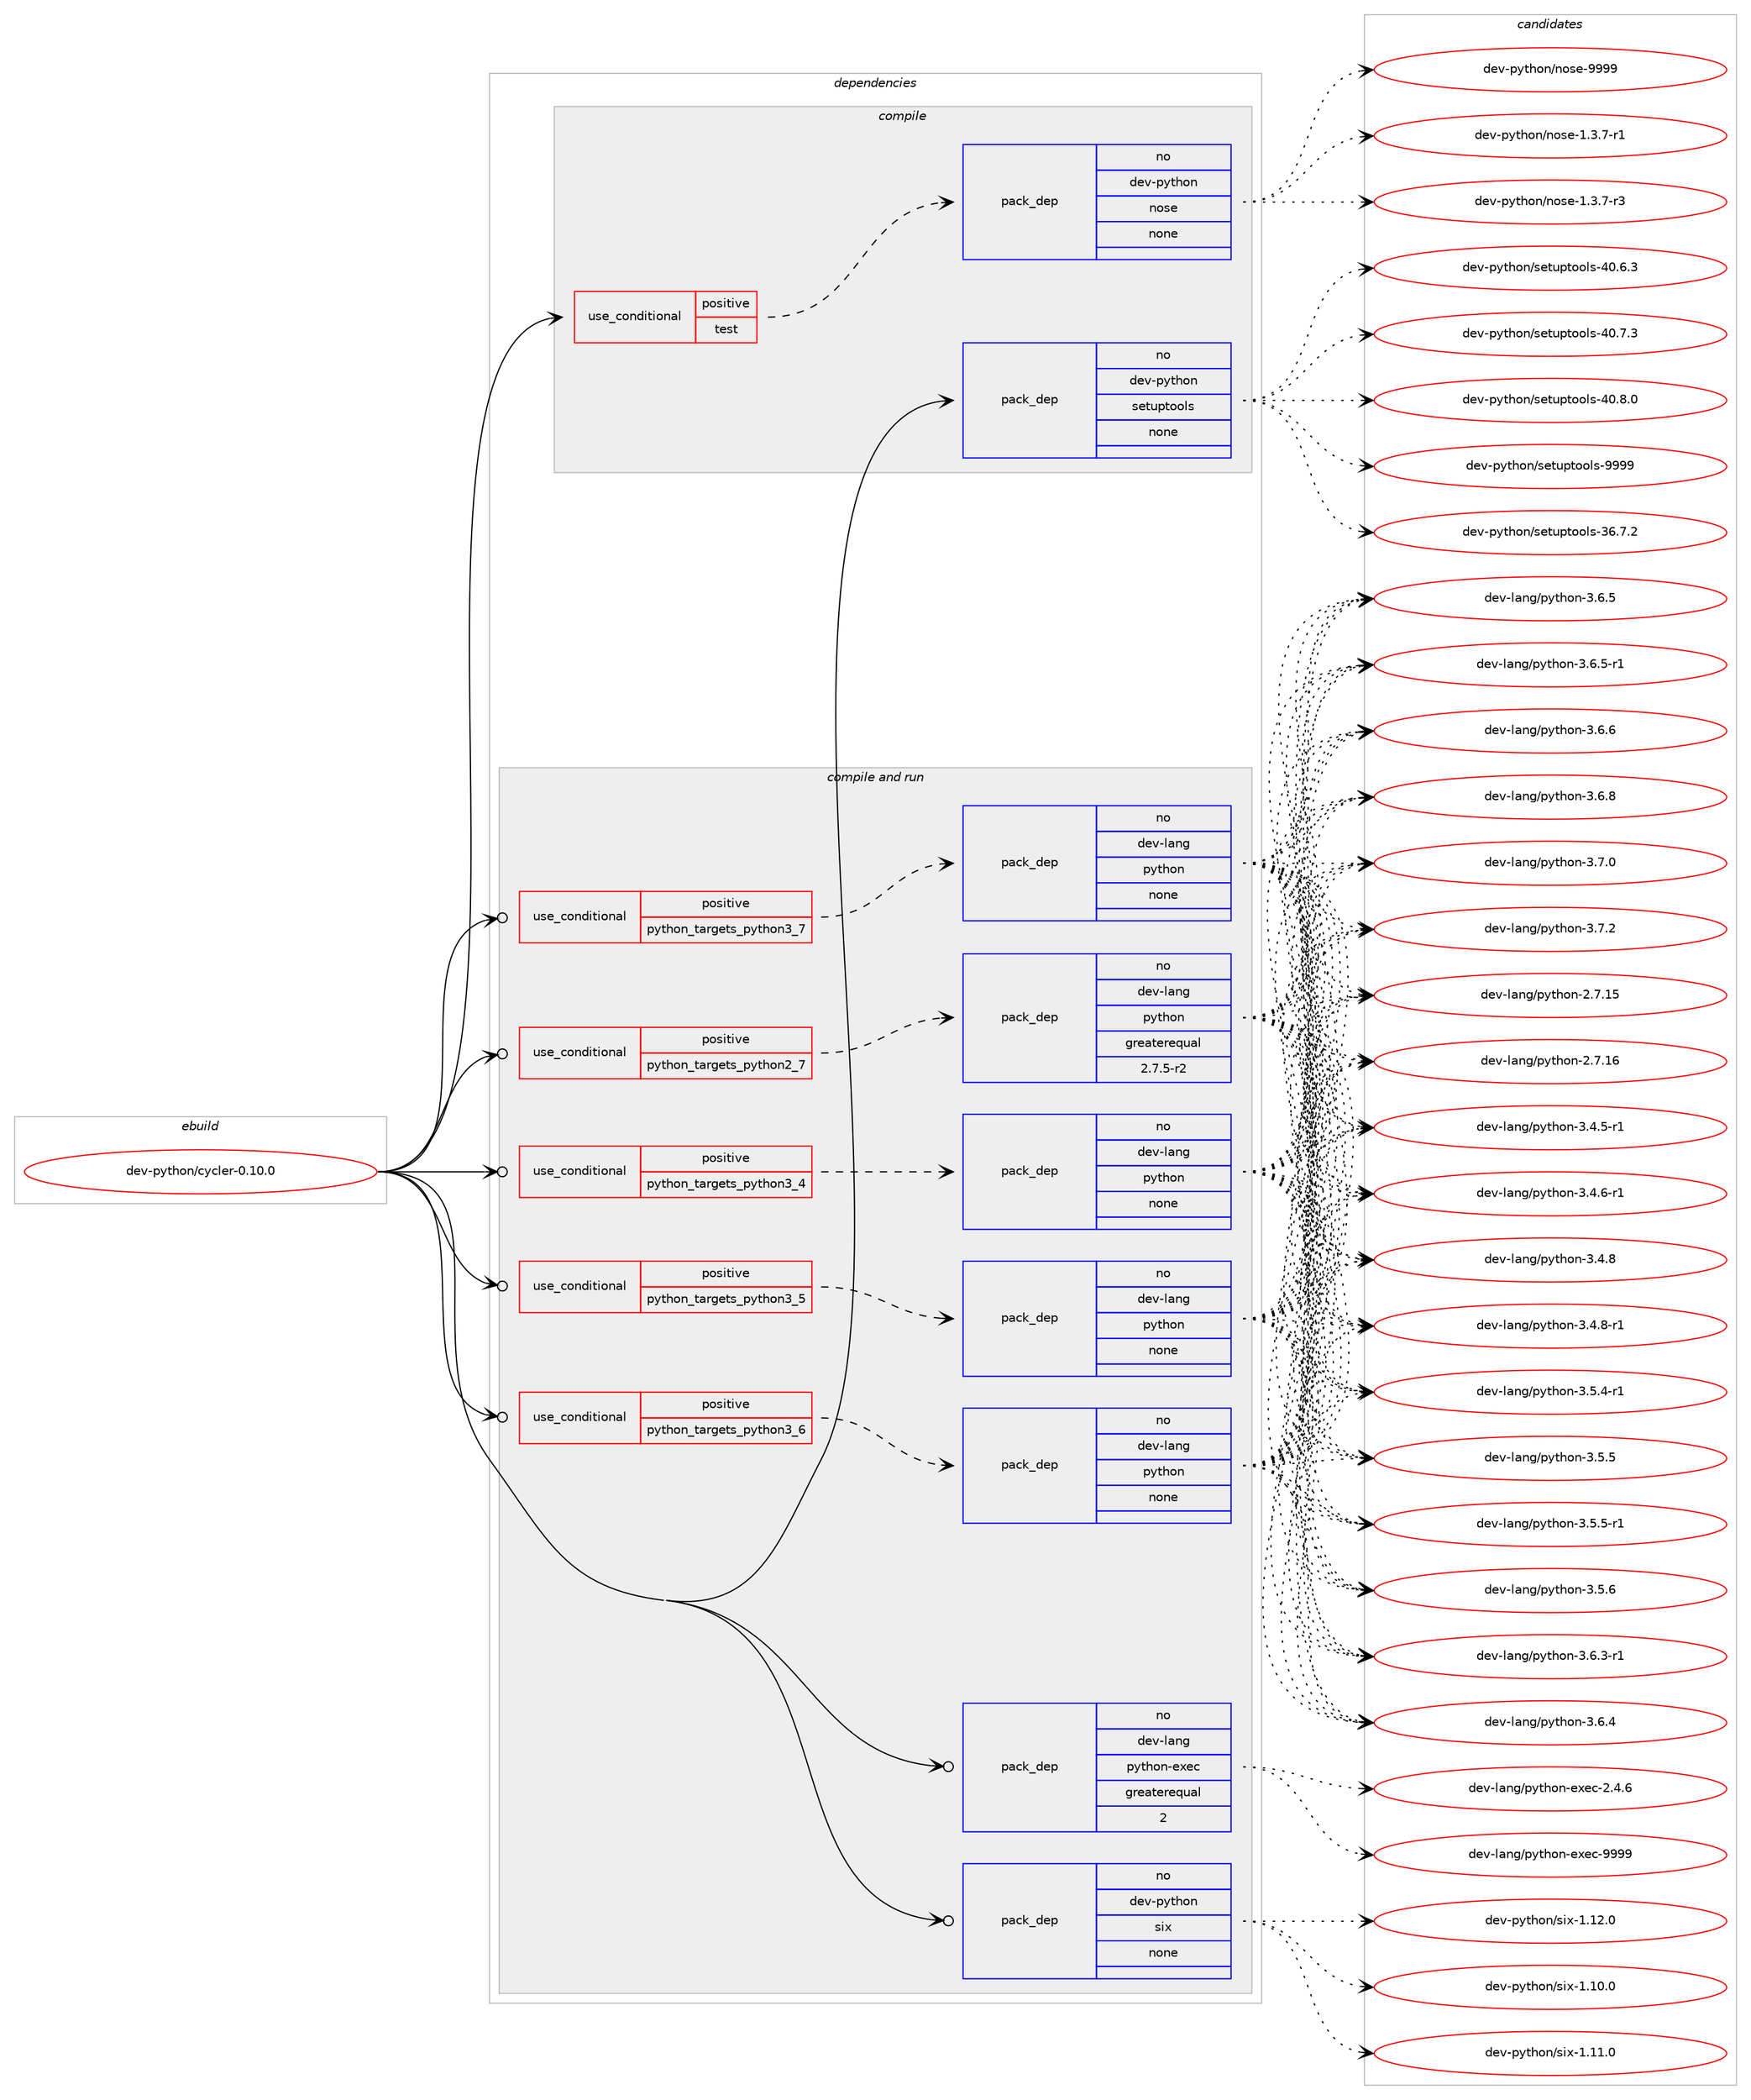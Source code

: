 digraph prolog {

# *************
# Graph options
# *************

newrank=true;
concentrate=true;
compound=true;
graph [rankdir=LR,fontname=Helvetica,fontsize=10,ranksep=1.5];#, ranksep=2.5, nodesep=0.2];
edge  [arrowhead=vee];
node  [fontname=Helvetica,fontsize=10];

# **********
# The ebuild
# **********

subgraph cluster_leftcol {
color=gray;
rank=same;
label=<<i>ebuild</i>>;
id [label="dev-python/cycler-0.10.0", color=red, width=4, href="../dev-python/cycler-0.10.0.svg"];
}

# ****************
# The dependencies
# ****************

subgraph cluster_midcol {
color=gray;
label=<<i>dependencies</i>>;
subgraph cluster_compile {
fillcolor="#eeeeee";
style=filled;
label=<<i>compile</i>>;
subgraph cond372988 {
dependency1405037 [label=<<TABLE BORDER="0" CELLBORDER="1" CELLSPACING="0" CELLPADDING="4"><TR><TD ROWSPAN="3" CELLPADDING="10">use_conditional</TD></TR><TR><TD>positive</TD></TR><TR><TD>test</TD></TR></TABLE>>, shape=none, color=red];
subgraph pack1008804 {
dependency1405038 [label=<<TABLE BORDER="0" CELLBORDER="1" CELLSPACING="0" CELLPADDING="4" WIDTH="220"><TR><TD ROWSPAN="6" CELLPADDING="30">pack_dep</TD></TR><TR><TD WIDTH="110">no</TD></TR><TR><TD>dev-python</TD></TR><TR><TD>nose</TD></TR><TR><TD>none</TD></TR><TR><TD></TD></TR></TABLE>>, shape=none, color=blue];
}
dependency1405037:e -> dependency1405038:w [weight=20,style="dashed",arrowhead="vee"];
}
id:e -> dependency1405037:w [weight=20,style="solid",arrowhead="vee"];
subgraph pack1008805 {
dependency1405039 [label=<<TABLE BORDER="0" CELLBORDER="1" CELLSPACING="0" CELLPADDING="4" WIDTH="220"><TR><TD ROWSPAN="6" CELLPADDING="30">pack_dep</TD></TR><TR><TD WIDTH="110">no</TD></TR><TR><TD>dev-python</TD></TR><TR><TD>setuptools</TD></TR><TR><TD>none</TD></TR><TR><TD></TD></TR></TABLE>>, shape=none, color=blue];
}
id:e -> dependency1405039:w [weight=20,style="solid",arrowhead="vee"];
}
subgraph cluster_compileandrun {
fillcolor="#eeeeee";
style=filled;
label=<<i>compile and run</i>>;
subgraph cond372989 {
dependency1405040 [label=<<TABLE BORDER="0" CELLBORDER="1" CELLSPACING="0" CELLPADDING="4"><TR><TD ROWSPAN="3" CELLPADDING="10">use_conditional</TD></TR><TR><TD>positive</TD></TR><TR><TD>python_targets_python2_7</TD></TR></TABLE>>, shape=none, color=red];
subgraph pack1008806 {
dependency1405041 [label=<<TABLE BORDER="0" CELLBORDER="1" CELLSPACING="0" CELLPADDING="4" WIDTH="220"><TR><TD ROWSPAN="6" CELLPADDING="30">pack_dep</TD></TR><TR><TD WIDTH="110">no</TD></TR><TR><TD>dev-lang</TD></TR><TR><TD>python</TD></TR><TR><TD>greaterequal</TD></TR><TR><TD>2.7.5-r2</TD></TR></TABLE>>, shape=none, color=blue];
}
dependency1405040:e -> dependency1405041:w [weight=20,style="dashed",arrowhead="vee"];
}
id:e -> dependency1405040:w [weight=20,style="solid",arrowhead="odotvee"];
subgraph cond372990 {
dependency1405042 [label=<<TABLE BORDER="0" CELLBORDER="1" CELLSPACING="0" CELLPADDING="4"><TR><TD ROWSPAN="3" CELLPADDING="10">use_conditional</TD></TR><TR><TD>positive</TD></TR><TR><TD>python_targets_python3_4</TD></TR></TABLE>>, shape=none, color=red];
subgraph pack1008807 {
dependency1405043 [label=<<TABLE BORDER="0" CELLBORDER="1" CELLSPACING="0" CELLPADDING="4" WIDTH="220"><TR><TD ROWSPAN="6" CELLPADDING="30">pack_dep</TD></TR><TR><TD WIDTH="110">no</TD></TR><TR><TD>dev-lang</TD></TR><TR><TD>python</TD></TR><TR><TD>none</TD></TR><TR><TD></TD></TR></TABLE>>, shape=none, color=blue];
}
dependency1405042:e -> dependency1405043:w [weight=20,style="dashed",arrowhead="vee"];
}
id:e -> dependency1405042:w [weight=20,style="solid",arrowhead="odotvee"];
subgraph cond372991 {
dependency1405044 [label=<<TABLE BORDER="0" CELLBORDER="1" CELLSPACING="0" CELLPADDING="4"><TR><TD ROWSPAN="3" CELLPADDING="10">use_conditional</TD></TR><TR><TD>positive</TD></TR><TR><TD>python_targets_python3_5</TD></TR></TABLE>>, shape=none, color=red];
subgraph pack1008808 {
dependency1405045 [label=<<TABLE BORDER="0" CELLBORDER="1" CELLSPACING="0" CELLPADDING="4" WIDTH="220"><TR><TD ROWSPAN="6" CELLPADDING="30">pack_dep</TD></TR><TR><TD WIDTH="110">no</TD></TR><TR><TD>dev-lang</TD></TR><TR><TD>python</TD></TR><TR><TD>none</TD></TR><TR><TD></TD></TR></TABLE>>, shape=none, color=blue];
}
dependency1405044:e -> dependency1405045:w [weight=20,style="dashed",arrowhead="vee"];
}
id:e -> dependency1405044:w [weight=20,style="solid",arrowhead="odotvee"];
subgraph cond372992 {
dependency1405046 [label=<<TABLE BORDER="0" CELLBORDER="1" CELLSPACING="0" CELLPADDING="4"><TR><TD ROWSPAN="3" CELLPADDING="10">use_conditional</TD></TR><TR><TD>positive</TD></TR><TR><TD>python_targets_python3_6</TD></TR></TABLE>>, shape=none, color=red];
subgraph pack1008809 {
dependency1405047 [label=<<TABLE BORDER="0" CELLBORDER="1" CELLSPACING="0" CELLPADDING="4" WIDTH="220"><TR><TD ROWSPAN="6" CELLPADDING="30">pack_dep</TD></TR><TR><TD WIDTH="110">no</TD></TR><TR><TD>dev-lang</TD></TR><TR><TD>python</TD></TR><TR><TD>none</TD></TR><TR><TD></TD></TR></TABLE>>, shape=none, color=blue];
}
dependency1405046:e -> dependency1405047:w [weight=20,style="dashed",arrowhead="vee"];
}
id:e -> dependency1405046:w [weight=20,style="solid",arrowhead="odotvee"];
subgraph cond372993 {
dependency1405048 [label=<<TABLE BORDER="0" CELLBORDER="1" CELLSPACING="0" CELLPADDING="4"><TR><TD ROWSPAN="3" CELLPADDING="10">use_conditional</TD></TR><TR><TD>positive</TD></TR><TR><TD>python_targets_python3_7</TD></TR></TABLE>>, shape=none, color=red];
subgraph pack1008810 {
dependency1405049 [label=<<TABLE BORDER="0" CELLBORDER="1" CELLSPACING="0" CELLPADDING="4" WIDTH="220"><TR><TD ROWSPAN="6" CELLPADDING="30">pack_dep</TD></TR><TR><TD WIDTH="110">no</TD></TR><TR><TD>dev-lang</TD></TR><TR><TD>python</TD></TR><TR><TD>none</TD></TR><TR><TD></TD></TR></TABLE>>, shape=none, color=blue];
}
dependency1405048:e -> dependency1405049:w [weight=20,style="dashed",arrowhead="vee"];
}
id:e -> dependency1405048:w [weight=20,style="solid",arrowhead="odotvee"];
subgraph pack1008811 {
dependency1405050 [label=<<TABLE BORDER="0" CELLBORDER="1" CELLSPACING="0" CELLPADDING="4" WIDTH="220"><TR><TD ROWSPAN="6" CELLPADDING="30">pack_dep</TD></TR><TR><TD WIDTH="110">no</TD></TR><TR><TD>dev-lang</TD></TR><TR><TD>python-exec</TD></TR><TR><TD>greaterequal</TD></TR><TR><TD>2</TD></TR></TABLE>>, shape=none, color=blue];
}
id:e -> dependency1405050:w [weight=20,style="solid",arrowhead="odotvee"];
subgraph pack1008812 {
dependency1405051 [label=<<TABLE BORDER="0" CELLBORDER="1" CELLSPACING="0" CELLPADDING="4" WIDTH="220"><TR><TD ROWSPAN="6" CELLPADDING="30">pack_dep</TD></TR><TR><TD WIDTH="110">no</TD></TR><TR><TD>dev-python</TD></TR><TR><TD>six</TD></TR><TR><TD>none</TD></TR><TR><TD></TD></TR></TABLE>>, shape=none, color=blue];
}
id:e -> dependency1405051:w [weight=20,style="solid",arrowhead="odotvee"];
}
subgraph cluster_run {
fillcolor="#eeeeee";
style=filled;
label=<<i>run</i>>;
}
}

# **************
# The candidates
# **************

subgraph cluster_choices {
rank=same;
color=gray;
label=<<i>candidates</i>>;

subgraph choice1008804 {
color=black;
nodesep=1;
choice10010111845112121116104111110471101111151014549465146554511449 [label="dev-python/nose-1.3.7-r1", color=red, width=4,href="../dev-python/nose-1.3.7-r1.svg"];
choice10010111845112121116104111110471101111151014549465146554511451 [label="dev-python/nose-1.3.7-r3", color=red, width=4,href="../dev-python/nose-1.3.7-r3.svg"];
choice10010111845112121116104111110471101111151014557575757 [label="dev-python/nose-9999", color=red, width=4,href="../dev-python/nose-9999.svg"];
dependency1405038:e -> choice10010111845112121116104111110471101111151014549465146554511449:w [style=dotted,weight="100"];
dependency1405038:e -> choice10010111845112121116104111110471101111151014549465146554511451:w [style=dotted,weight="100"];
dependency1405038:e -> choice10010111845112121116104111110471101111151014557575757:w [style=dotted,weight="100"];
}
subgraph choice1008805 {
color=black;
nodesep=1;
choice100101118451121211161041111104711510111611711211611111110811545515446554650 [label="dev-python/setuptools-36.7.2", color=red, width=4,href="../dev-python/setuptools-36.7.2.svg"];
choice100101118451121211161041111104711510111611711211611111110811545524846544651 [label="dev-python/setuptools-40.6.3", color=red, width=4,href="../dev-python/setuptools-40.6.3.svg"];
choice100101118451121211161041111104711510111611711211611111110811545524846554651 [label="dev-python/setuptools-40.7.3", color=red, width=4,href="../dev-python/setuptools-40.7.3.svg"];
choice100101118451121211161041111104711510111611711211611111110811545524846564648 [label="dev-python/setuptools-40.8.0", color=red, width=4,href="../dev-python/setuptools-40.8.0.svg"];
choice10010111845112121116104111110471151011161171121161111111081154557575757 [label="dev-python/setuptools-9999", color=red, width=4,href="../dev-python/setuptools-9999.svg"];
dependency1405039:e -> choice100101118451121211161041111104711510111611711211611111110811545515446554650:w [style=dotted,weight="100"];
dependency1405039:e -> choice100101118451121211161041111104711510111611711211611111110811545524846544651:w [style=dotted,weight="100"];
dependency1405039:e -> choice100101118451121211161041111104711510111611711211611111110811545524846554651:w [style=dotted,weight="100"];
dependency1405039:e -> choice100101118451121211161041111104711510111611711211611111110811545524846564648:w [style=dotted,weight="100"];
dependency1405039:e -> choice10010111845112121116104111110471151011161171121161111111081154557575757:w [style=dotted,weight="100"];
}
subgraph choice1008806 {
color=black;
nodesep=1;
choice10010111845108971101034711212111610411111045504655464953 [label="dev-lang/python-2.7.15", color=red, width=4,href="../dev-lang/python-2.7.15.svg"];
choice10010111845108971101034711212111610411111045504655464954 [label="dev-lang/python-2.7.16", color=red, width=4,href="../dev-lang/python-2.7.16.svg"];
choice1001011184510897110103471121211161041111104551465246534511449 [label="dev-lang/python-3.4.5-r1", color=red, width=4,href="../dev-lang/python-3.4.5-r1.svg"];
choice1001011184510897110103471121211161041111104551465246544511449 [label="dev-lang/python-3.4.6-r1", color=red, width=4,href="../dev-lang/python-3.4.6-r1.svg"];
choice100101118451089711010347112121116104111110455146524656 [label="dev-lang/python-3.4.8", color=red, width=4,href="../dev-lang/python-3.4.8.svg"];
choice1001011184510897110103471121211161041111104551465246564511449 [label="dev-lang/python-3.4.8-r1", color=red, width=4,href="../dev-lang/python-3.4.8-r1.svg"];
choice1001011184510897110103471121211161041111104551465346524511449 [label="dev-lang/python-3.5.4-r1", color=red, width=4,href="../dev-lang/python-3.5.4-r1.svg"];
choice100101118451089711010347112121116104111110455146534653 [label="dev-lang/python-3.5.5", color=red, width=4,href="../dev-lang/python-3.5.5.svg"];
choice1001011184510897110103471121211161041111104551465346534511449 [label="dev-lang/python-3.5.5-r1", color=red, width=4,href="../dev-lang/python-3.5.5-r1.svg"];
choice100101118451089711010347112121116104111110455146534654 [label="dev-lang/python-3.5.6", color=red, width=4,href="../dev-lang/python-3.5.6.svg"];
choice1001011184510897110103471121211161041111104551465446514511449 [label="dev-lang/python-3.6.3-r1", color=red, width=4,href="../dev-lang/python-3.6.3-r1.svg"];
choice100101118451089711010347112121116104111110455146544652 [label="dev-lang/python-3.6.4", color=red, width=4,href="../dev-lang/python-3.6.4.svg"];
choice100101118451089711010347112121116104111110455146544653 [label="dev-lang/python-3.6.5", color=red, width=4,href="../dev-lang/python-3.6.5.svg"];
choice1001011184510897110103471121211161041111104551465446534511449 [label="dev-lang/python-3.6.5-r1", color=red, width=4,href="../dev-lang/python-3.6.5-r1.svg"];
choice100101118451089711010347112121116104111110455146544654 [label="dev-lang/python-3.6.6", color=red, width=4,href="../dev-lang/python-3.6.6.svg"];
choice100101118451089711010347112121116104111110455146544656 [label="dev-lang/python-3.6.8", color=red, width=4,href="../dev-lang/python-3.6.8.svg"];
choice100101118451089711010347112121116104111110455146554648 [label="dev-lang/python-3.7.0", color=red, width=4,href="../dev-lang/python-3.7.0.svg"];
choice100101118451089711010347112121116104111110455146554650 [label="dev-lang/python-3.7.2", color=red, width=4,href="../dev-lang/python-3.7.2.svg"];
dependency1405041:e -> choice10010111845108971101034711212111610411111045504655464953:w [style=dotted,weight="100"];
dependency1405041:e -> choice10010111845108971101034711212111610411111045504655464954:w [style=dotted,weight="100"];
dependency1405041:e -> choice1001011184510897110103471121211161041111104551465246534511449:w [style=dotted,weight="100"];
dependency1405041:e -> choice1001011184510897110103471121211161041111104551465246544511449:w [style=dotted,weight="100"];
dependency1405041:e -> choice100101118451089711010347112121116104111110455146524656:w [style=dotted,weight="100"];
dependency1405041:e -> choice1001011184510897110103471121211161041111104551465246564511449:w [style=dotted,weight="100"];
dependency1405041:e -> choice1001011184510897110103471121211161041111104551465346524511449:w [style=dotted,weight="100"];
dependency1405041:e -> choice100101118451089711010347112121116104111110455146534653:w [style=dotted,weight="100"];
dependency1405041:e -> choice1001011184510897110103471121211161041111104551465346534511449:w [style=dotted,weight="100"];
dependency1405041:e -> choice100101118451089711010347112121116104111110455146534654:w [style=dotted,weight="100"];
dependency1405041:e -> choice1001011184510897110103471121211161041111104551465446514511449:w [style=dotted,weight="100"];
dependency1405041:e -> choice100101118451089711010347112121116104111110455146544652:w [style=dotted,weight="100"];
dependency1405041:e -> choice100101118451089711010347112121116104111110455146544653:w [style=dotted,weight="100"];
dependency1405041:e -> choice1001011184510897110103471121211161041111104551465446534511449:w [style=dotted,weight="100"];
dependency1405041:e -> choice100101118451089711010347112121116104111110455146544654:w [style=dotted,weight="100"];
dependency1405041:e -> choice100101118451089711010347112121116104111110455146544656:w [style=dotted,weight="100"];
dependency1405041:e -> choice100101118451089711010347112121116104111110455146554648:w [style=dotted,weight="100"];
dependency1405041:e -> choice100101118451089711010347112121116104111110455146554650:w [style=dotted,weight="100"];
}
subgraph choice1008807 {
color=black;
nodesep=1;
choice10010111845108971101034711212111610411111045504655464953 [label="dev-lang/python-2.7.15", color=red, width=4,href="../dev-lang/python-2.7.15.svg"];
choice10010111845108971101034711212111610411111045504655464954 [label="dev-lang/python-2.7.16", color=red, width=4,href="../dev-lang/python-2.7.16.svg"];
choice1001011184510897110103471121211161041111104551465246534511449 [label="dev-lang/python-3.4.5-r1", color=red, width=4,href="../dev-lang/python-3.4.5-r1.svg"];
choice1001011184510897110103471121211161041111104551465246544511449 [label="dev-lang/python-3.4.6-r1", color=red, width=4,href="../dev-lang/python-3.4.6-r1.svg"];
choice100101118451089711010347112121116104111110455146524656 [label="dev-lang/python-3.4.8", color=red, width=4,href="../dev-lang/python-3.4.8.svg"];
choice1001011184510897110103471121211161041111104551465246564511449 [label="dev-lang/python-3.4.8-r1", color=red, width=4,href="../dev-lang/python-3.4.8-r1.svg"];
choice1001011184510897110103471121211161041111104551465346524511449 [label="dev-lang/python-3.5.4-r1", color=red, width=4,href="../dev-lang/python-3.5.4-r1.svg"];
choice100101118451089711010347112121116104111110455146534653 [label="dev-lang/python-3.5.5", color=red, width=4,href="../dev-lang/python-3.5.5.svg"];
choice1001011184510897110103471121211161041111104551465346534511449 [label="dev-lang/python-3.5.5-r1", color=red, width=4,href="../dev-lang/python-3.5.5-r1.svg"];
choice100101118451089711010347112121116104111110455146534654 [label="dev-lang/python-3.5.6", color=red, width=4,href="../dev-lang/python-3.5.6.svg"];
choice1001011184510897110103471121211161041111104551465446514511449 [label="dev-lang/python-3.6.3-r1", color=red, width=4,href="../dev-lang/python-3.6.3-r1.svg"];
choice100101118451089711010347112121116104111110455146544652 [label="dev-lang/python-3.6.4", color=red, width=4,href="../dev-lang/python-3.6.4.svg"];
choice100101118451089711010347112121116104111110455146544653 [label="dev-lang/python-3.6.5", color=red, width=4,href="../dev-lang/python-3.6.5.svg"];
choice1001011184510897110103471121211161041111104551465446534511449 [label="dev-lang/python-3.6.5-r1", color=red, width=4,href="../dev-lang/python-3.6.5-r1.svg"];
choice100101118451089711010347112121116104111110455146544654 [label="dev-lang/python-3.6.6", color=red, width=4,href="../dev-lang/python-3.6.6.svg"];
choice100101118451089711010347112121116104111110455146544656 [label="dev-lang/python-3.6.8", color=red, width=4,href="../dev-lang/python-3.6.8.svg"];
choice100101118451089711010347112121116104111110455146554648 [label="dev-lang/python-3.7.0", color=red, width=4,href="../dev-lang/python-3.7.0.svg"];
choice100101118451089711010347112121116104111110455146554650 [label="dev-lang/python-3.7.2", color=red, width=4,href="../dev-lang/python-3.7.2.svg"];
dependency1405043:e -> choice10010111845108971101034711212111610411111045504655464953:w [style=dotted,weight="100"];
dependency1405043:e -> choice10010111845108971101034711212111610411111045504655464954:w [style=dotted,weight="100"];
dependency1405043:e -> choice1001011184510897110103471121211161041111104551465246534511449:w [style=dotted,weight="100"];
dependency1405043:e -> choice1001011184510897110103471121211161041111104551465246544511449:w [style=dotted,weight="100"];
dependency1405043:e -> choice100101118451089711010347112121116104111110455146524656:w [style=dotted,weight="100"];
dependency1405043:e -> choice1001011184510897110103471121211161041111104551465246564511449:w [style=dotted,weight="100"];
dependency1405043:e -> choice1001011184510897110103471121211161041111104551465346524511449:w [style=dotted,weight="100"];
dependency1405043:e -> choice100101118451089711010347112121116104111110455146534653:w [style=dotted,weight="100"];
dependency1405043:e -> choice1001011184510897110103471121211161041111104551465346534511449:w [style=dotted,weight="100"];
dependency1405043:e -> choice100101118451089711010347112121116104111110455146534654:w [style=dotted,weight="100"];
dependency1405043:e -> choice1001011184510897110103471121211161041111104551465446514511449:w [style=dotted,weight="100"];
dependency1405043:e -> choice100101118451089711010347112121116104111110455146544652:w [style=dotted,weight="100"];
dependency1405043:e -> choice100101118451089711010347112121116104111110455146544653:w [style=dotted,weight="100"];
dependency1405043:e -> choice1001011184510897110103471121211161041111104551465446534511449:w [style=dotted,weight="100"];
dependency1405043:e -> choice100101118451089711010347112121116104111110455146544654:w [style=dotted,weight="100"];
dependency1405043:e -> choice100101118451089711010347112121116104111110455146544656:w [style=dotted,weight="100"];
dependency1405043:e -> choice100101118451089711010347112121116104111110455146554648:w [style=dotted,weight="100"];
dependency1405043:e -> choice100101118451089711010347112121116104111110455146554650:w [style=dotted,weight="100"];
}
subgraph choice1008808 {
color=black;
nodesep=1;
choice10010111845108971101034711212111610411111045504655464953 [label="dev-lang/python-2.7.15", color=red, width=4,href="../dev-lang/python-2.7.15.svg"];
choice10010111845108971101034711212111610411111045504655464954 [label="dev-lang/python-2.7.16", color=red, width=4,href="../dev-lang/python-2.7.16.svg"];
choice1001011184510897110103471121211161041111104551465246534511449 [label="dev-lang/python-3.4.5-r1", color=red, width=4,href="../dev-lang/python-3.4.5-r1.svg"];
choice1001011184510897110103471121211161041111104551465246544511449 [label="dev-lang/python-3.4.6-r1", color=red, width=4,href="../dev-lang/python-3.4.6-r1.svg"];
choice100101118451089711010347112121116104111110455146524656 [label="dev-lang/python-3.4.8", color=red, width=4,href="../dev-lang/python-3.4.8.svg"];
choice1001011184510897110103471121211161041111104551465246564511449 [label="dev-lang/python-3.4.8-r1", color=red, width=4,href="../dev-lang/python-3.4.8-r1.svg"];
choice1001011184510897110103471121211161041111104551465346524511449 [label="dev-lang/python-3.5.4-r1", color=red, width=4,href="../dev-lang/python-3.5.4-r1.svg"];
choice100101118451089711010347112121116104111110455146534653 [label="dev-lang/python-3.5.5", color=red, width=4,href="../dev-lang/python-3.5.5.svg"];
choice1001011184510897110103471121211161041111104551465346534511449 [label="dev-lang/python-3.5.5-r1", color=red, width=4,href="../dev-lang/python-3.5.5-r1.svg"];
choice100101118451089711010347112121116104111110455146534654 [label="dev-lang/python-3.5.6", color=red, width=4,href="../dev-lang/python-3.5.6.svg"];
choice1001011184510897110103471121211161041111104551465446514511449 [label="dev-lang/python-3.6.3-r1", color=red, width=4,href="../dev-lang/python-3.6.3-r1.svg"];
choice100101118451089711010347112121116104111110455146544652 [label="dev-lang/python-3.6.4", color=red, width=4,href="../dev-lang/python-3.6.4.svg"];
choice100101118451089711010347112121116104111110455146544653 [label="dev-lang/python-3.6.5", color=red, width=4,href="../dev-lang/python-3.6.5.svg"];
choice1001011184510897110103471121211161041111104551465446534511449 [label="dev-lang/python-3.6.5-r1", color=red, width=4,href="../dev-lang/python-3.6.5-r1.svg"];
choice100101118451089711010347112121116104111110455146544654 [label="dev-lang/python-3.6.6", color=red, width=4,href="../dev-lang/python-3.6.6.svg"];
choice100101118451089711010347112121116104111110455146544656 [label="dev-lang/python-3.6.8", color=red, width=4,href="../dev-lang/python-3.6.8.svg"];
choice100101118451089711010347112121116104111110455146554648 [label="dev-lang/python-3.7.0", color=red, width=4,href="../dev-lang/python-3.7.0.svg"];
choice100101118451089711010347112121116104111110455146554650 [label="dev-lang/python-3.7.2", color=red, width=4,href="../dev-lang/python-3.7.2.svg"];
dependency1405045:e -> choice10010111845108971101034711212111610411111045504655464953:w [style=dotted,weight="100"];
dependency1405045:e -> choice10010111845108971101034711212111610411111045504655464954:w [style=dotted,weight="100"];
dependency1405045:e -> choice1001011184510897110103471121211161041111104551465246534511449:w [style=dotted,weight="100"];
dependency1405045:e -> choice1001011184510897110103471121211161041111104551465246544511449:w [style=dotted,weight="100"];
dependency1405045:e -> choice100101118451089711010347112121116104111110455146524656:w [style=dotted,weight="100"];
dependency1405045:e -> choice1001011184510897110103471121211161041111104551465246564511449:w [style=dotted,weight="100"];
dependency1405045:e -> choice1001011184510897110103471121211161041111104551465346524511449:w [style=dotted,weight="100"];
dependency1405045:e -> choice100101118451089711010347112121116104111110455146534653:w [style=dotted,weight="100"];
dependency1405045:e -> choice1001011184510897110103471121211161041111104551465346534511449:w [style=dotted,weight="100"];
dependency1405045:e -> choice100101118451089711010347112121116104111110455146534654:w [style=dotted,weight="100"];
dependency1405045:e -> choice1001011184510897110103471121211161041111104551465446514511449:w [style=dotted,weight="100"];
dependency1405045:e -> choice100101118451089711010347112121116104111110455146544652:w [style=dotted,weight="100"];
dependency1405045:e -> choice100101118451089711010347112121116104111110455146544653:w [style=dotted,weight="100"];
dependency1405045:e -> choice1001011184510897110103471121211161041111104551465446534511449:w [style=dotted,weight="100"];
dependency1405045:e -> choice100101118451089711010347112121116104111110455146544654:w [style=dotted,weight="100"];
dependency1405045:e -> choice100101118451089711010347112121116104111110455146544656:w [style=dotted,weight="100"];
dependency1405045:e -> choice100101118451089711010347112121116104111110455146554648:w [style=dotted,weight="100"];
dependency1405045:e -> choice100101118451089711010347112121116104111110455146554650:w [style=dotted,weight="100"];
}
subgraph choice1008809 {
color=black;
nodesep=1;
choice10010111845108971101034711212111610411111045504655464953 [label="dev-lang/python-2.7.15", color=red, width=4,href="../dev-lang/python-2.7.15.svg"];
choice10010111845108971101034711212111610411111045504655464954 [label="dev-lang/python-2.7.16", color=red, width=4,href="../dev-lang/python-2.7.16.svg"];
choice1001011184510897110103471121211161041111104551465246534511449 [label="dev-lang/python-3.4.5-r1", color=red, width=4,href="../dev-lang/python-3.4.5-r1.svg"];
choice1001011184510897110103471121211161041111104551465246544511449 [label="dev-lang/python-3.4.6-r1", color=red, width=4,href="../dev-lang/python-3.4.6-r1.svg"];
choice100101118451089711010347112121116104111110455146524656 [label="dev-lang/python-3.4.8", color=red, width=4,href="../dev-lang/python-3.4.8.svg"];
choice1001011184510897110103471121211161041111104551465246564511449 [label="dev-lang/python-3.4.8-r1", color=red, width=4,href="../dev-lang/python-3.4.8-r1.svg"];
choice1001011184510897110103471121211161041111104551465346524511449 [label="dev-lang/python-3.5.4-r1", color=red, width=4,href="../dev-lang/python-3.5.4-r1.svg"];
choice100101118451089711010347112121116104111110455146534653 [label="dev-lang/python-3.5.5", color=red, width=4,href="../dev-lang/python-3.5.5.svg"];
choice1001011184510897110103471121211161041111104551465346534511449 [label="dev-lang/python-3.5.5-r1", color=red, width=4,href="../dev-lang/python-3.5.5-r1.svg"];
choice100101118451089711010347112121116104111110455146534654 [label="dev-lang/python-3.5.6", color=red, width=4,href="../dev-lang/python-3.5.6.svg"];
choice1001011184510897110103471121211161041111104551465446514511449 [label="dev-lang/python-3.6.3-r1", color=red, width=4,href="../dev-lang/python-3.6.3-r1.svg"];
choice100101118451089711010347112121116104111110455146544652 [label="dev-lang/python-3.6.4", color=red, width=4,href="../dev-lang/python-3.6.4.svg"];
choice100101118451089711010347112121116104111110455146544653 [label="dev-lang/python-3.6.5", color=red, width=4,href="../dev-lang/python-3.6.5.svg"];
choice1001011184510897110103471121211161041111104551465446534511449 [label="dev-lang/python-3.6.5-r1", color=red, width=4,href="../dev-lang/python-3.6.5-r1.svg"];
choice100101118451089711010347112121116104111110455146544654 [label="dev-lang/python-3.6.6", color=red, width=4,href="../dev-lang/python-3.6.6.svg"];
choice100101118451089711010347112121116104111110455146544656 [label="dev-lang/python-3.6.8", color=red, width=4,href="../dev-lang/python-3.6.8.svg"];
choice100101118451089711010347112121116104111110455146554648 [label="dev-lang/python-3.7.0", color=red, width=4,href="../dev-lang/python-3.7.0.svg"];
choice100101118451089711010347112121116104111110455146554650 [label="dev-lang/python-3.7.2", color=red, width=4,href="../dev-lang/python-3.7.2.svg"];
dependency1405047:e -> choice10010111845108971101034711212111610411111045504655464953:w [style=dotted,weight="100"];
dependency1405047:e -> choice10010111845108971101034711212111610411111045504655464954:w [style=dotted,weight="100"];
dependency1405047:e -> choice1001011184510897110103471121211161041111104551465246534511449:w [style=dotted,weight="100"];
dependency1405047:e -> choice1001011184510897110103471121211161041111104551465246544511449:w [style=dotted,weight="100"];
dependency1405047:e -> choice100101118451089711010347112121116104111110455146524656:w [style=dotted,weight="100"];
dependency1405047:e -> choice1001011184510897110103471121211161041111104551465246564511449:w [style=dotted,weight="100"];
dependency1405047:e -> choice1001011184510897110103471121211161041111104551465346524511449:w [style=dotted,weight="100"];
dependency1405047:e -> choice100101118451089711010347112121116104111110455146534653:w [style=dotted,weight="100"];
dependency1405047:e -> choice1001011184510897110103471121211161041111104551465346534511449:w [style=dotted,weight="100"];
dependency1405047:e -> choice100101118451089711010347112121116104111110455146534654:w [style=dotted,weight="100"];
dependency1405047:e -> choice1001011184510897110103471121211161041111104551465446514511449:w [style=dotted,weight="100"];
dependency1405047:e -> choice100101118451089711010347112121116104111110455146544652:w [style=dotted,weight="100"];
dependency1405047:e -> choice100101118451089711010347112121116104111110455146544653:w [style=dotted,weight="100"];
dependency1405047:e -> choice1001011184510897110103471121211161041111104551465446534511449:w [style=dotted,weight="100"];
dependency1405047:e -> choice100101118451089711010347112121116104111110455146544654:w [style=dotted,weight="100"];
dependency1405047:e -> choice100101118451089711010347112121116104111110455146544656:w [style=dotted,weight="100"];
dependency1405047:e -> choice100101118451089711010347112121116104111110455146554648:w [style=dotted,weight="100"];
dependency1405047:e -> choice100101118451089711010347112121116104111110455146554650:w [style=dotted,weight="100"];
}
subgraph choice1008810 {
color=black;
nodesep=1;
choice10010111845108971101034711212111610411111045504655464953 [label="dev-lang/python-2.7.15", color=red, width=4,href="../dev-lang/python-2.7.15.svg"];
choice10010111845108971101034711212111610411111045504655464954 [label="dev-lang/python-2.7.16", color=red, width=4,href="../dev-lang/python-2.7.16.svg"];
choice1001011184510897110103471121211161041111104551465246534511449 [label="dev-lang/python-3.4.5-r1", color=red, width=4,href="../dev-lang/python-3.4.5-r1.svg"];
choice1001011184510897110103471121211161041111104551465246544511449 [label="dev-lang/python-3.4.6-r1", color=red, width=4,href="../dev-lang/python-3.4.6-r1.svg"];
choice100101118451089711010347112121116104111110455146524656 [label="dev-lang/python-3.4.8", color=red, width=4,href="../dev-lang/python-3.4.8.svg"];
choice1001011184510897110103471121211161041111104551465246564511449 [label="dev-lang/python-3.4.8-r1", color=red, width=4,href="../dev-lang/python-3.4.8-r1.svg"];
choice1001011184510897110103471121211161041111104551465346524511449 [label="dev-lang/python-3.5.4-r1", color=red, width=4,href="../dev-lang/python-3.5.4-r1.svg"];
choice100101118451089711010347112121116104111110455146534653 [label="dev-lang/python-3.5.5", color=red, width=4,href="../dev-lang/python-3.5.5.svg"];
choice1001011184510897110103471121211161041111104551465346534511449 [label="dev-lang/python-3.5.5-r1", color=red, width=4,href="../dev-lang/python-3.5.5-r1.svg"];
choice100101118451089711010347112121116104111110455146534654 [label="dev-lang/python-3.5.6", color=red, width=4,href="../dev-lang/python-3.5.6.svg"];
choice1001011184510897110103471121211161041111104551465446514511449 [label="dev-lang/python-3.6.3-r1", color=red, width=4,href="../dev-lang/python-3.6.3-r1.svg"];
choice100101118451089711010347112121116104111110455146544652 [label="dev-lang/python-3.6.4", color=red, width=4,href="../dev-lang/python-3.6.4.svg"];
choice100101118451089711010347112121116104111110455146544653 [label="dev-lang/python-3.6.5", color=red, width=4,href="../dev-lang/python-3.6.5.svg"];
choice1001011184510897110103471121211161041111104551465446534511449 [label="dev-lang/python-3.6.5-r1", color=red, width=4,href="../dev-lang/python-3.6.5-r1.svg"];
choice100101118451089711010347112121116104111110455146544654 [label="dev-lang/python-3.6.6", color=red, width=4,href="../dev-lang/python-3.6.6.svg"];
choice100101118451089711010347112121116104111110455146544656 [label="dev-lang/python-3.6.8", color=red, width=4,href="../dev-lang/python-3.6.8.svg"];
choice100101118451089711010347112121116104111110455146554648 [label="dev-lang/python-3.7.0", color=red, width=4,href="../dev-lang/python-3.7.0.svg"];
choice100101118451089711010347112121116104111110455146554650 [label="dev-lang/python-3.7.2", color=red, width=4,href="../dev-lang/python-3.7.2.svg"];
dependency1405049:e -> choice10010111845108971101034711212111610411111045504655464953:w [style=dotted,weight="100"];
dependency1405049:e -> choice10010111845108971101034711212111610411111045504655464954:w [style=dotted,weight="100"];
dependency1405049:e -> choice1001011184510897110103471121211161041111104551465246534511449:w [style=dotted,weight="100"];
dependency1405049:e -> choice1001011184510897110103471121211161041111104551465246544511449:w [style=dotted,weight="100"];
dependency1405049:e -> choice100101118451089711010347112121116104111110455146524656:w [style=dotted,weight="100"];
dependency1405049:e -> choice1001011184510897110103471121211161041111104551465246564511449:w [style=dotted,weight="100"];
dependency1405049:e -> choice1001011184510897110103471121211161041111104551465346524511449:w [style=dotted,weight="100"];
dependency1405049:e -> choice100101118451089711010347112121116104111110455146534653:w [style=dotted,weight="100"];
dependency1405049:e -> choice1001011184510897110103471121211161041111104551465346534511449:w [style=dotted,weight="100"];
dependency1405049:e -> choice100101118451089711010347112121116104111110455146534654:w [style=dotted,weight="100"];
dependency1405049:e -> choice1001011184510897110103471121211161041111104551465446514511449:w [style=dotted,weight="100"];
dependency1405049:e -> choice100101118451089711010347112121116104111110455146544652:w [style=dotted,weight="100"];
dependency1405049:e -> choice100101118451089711010347112121116104111110455146544653:w [style=dotted,weight="100"];
dependency1405049:e -> choice1001011184510897110103471121211161041111104551465446534511449:w [style=dotted,weight="100"];
dependency1405049:e -> choice100101118451089711010347112121116104111110455146544654:w [style=dotted,weight="100"];
dependency1405049:e -> choice100101118451089711010347112121116104111110455146544656:w [style=dotted,weight="100"];
dependency1405049:e -> choice100101118451089711010347112121116104111110455146554648:w [style=dotted,weight="100"];
dependency1405049:e -> choice100101118451089711010347112121116104111110455146554650:w [style=dotted,weight="100"];
}
subgraph choice1008811 {
color=black;
nodesep=1;
choice1001011184510897110103471121211161041111104510112010199455046524654 [label="dev-lang/python-exec-2.4.6", color=red, width=4,href="../dev-lang/python-exec-2.4.6.svg"];
choice10010111845108971101034711212111610411111045101120101994557575757 [label="dev-lang/python-exec-9999", color=red, width=4,href="../dev-lang/python-exec-9999.svg"];
dependency1405050:e -> choice1001011184510897110103471121211161041111104510112010199455046524654:w [style=dotted,weight="100"];
dependency1405050:e -> choice10010111845108971101034711212111610411111045101120101994557575757:w [style=dotted,weight="100"];
}
subgraph choice1008812 {
color=black;
nodesep=1;
choice100101118451121211161041111104711510512045494649484648 [label="dev-python/six-1.10.0", color=red, width=4,href="../dev-python/six-1.10.0.svg"];
choice100101118451121211161041111104711510512045494649494648 [label="dev-python/six-1.11.0", color=red, width=4,href="../dev-python/six-1.11.0.svg"];
choice100101118451121211161041111104711510512045494649504648 [label="dev-python/six-1.12.0", color=red, width=4,href="../dev-python/six-1.12.0.svg"];
dependency1405051:e -> choice100101118451121211161041111104711510512045494649484648:w [style=dotted,weight="100"];
dependency1405051:e -> choice100101118451121211161041111104711510512045494649494648:w [style=dotted,weight="100"];
dependency1405051:e -> choice100101118451121211161041111104711510512045494649504648:w [style=dotted,weight="100"];
}
}

}
